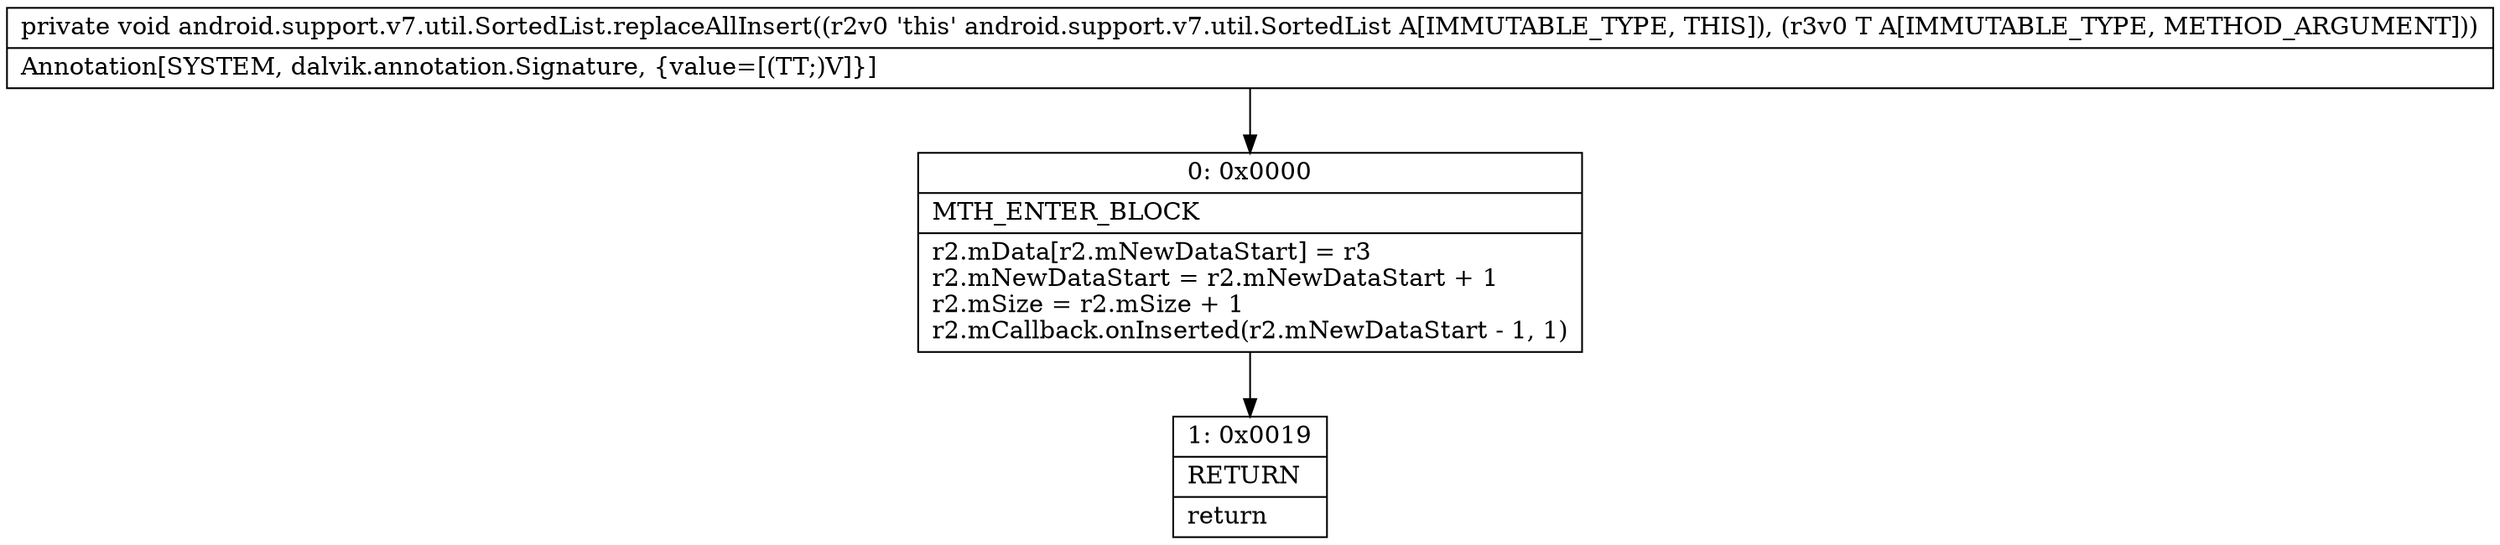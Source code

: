 digraph "CFG forandroid.support.v7.util.SortedList.replaceAllInsert(Ljava\/lang\/Object;)V" {
Node_0 [shape=record,label="{0\:\ 0x0000|MTH_ENTER_BLOCK\l|r2.mData[r2.mNewDataStart] = r3\lr2.mNewDataStart = r2.mNewDataStart + 1\lr2.mSize = r2.mSize + 1\lr2.mCallback.onInserted(r2.mNewDataStart \- 1, 1)\l}"];
Node_1 [shape=record,label="{1\:\ 0x0019|RETURN\l|return\l}"];
MethodNode[shape=record,label="{private void android.support.v7.util.SortedList.replaceAllInsert((r2v0 'this' android.support.v7.util.SortedList A[IMMUTABLE_TYPE, THIS]), (r3v0 T A[IMMUTABLE_TYPE, METHOD_ARGUMENT]))  | Annotation[SYSTEM, dalvik.annotation.Signature, \{value=[(TT;)V]\}]\l}"];
MethodNode -> Node_0;
Node_0 -> Node_1;
}

